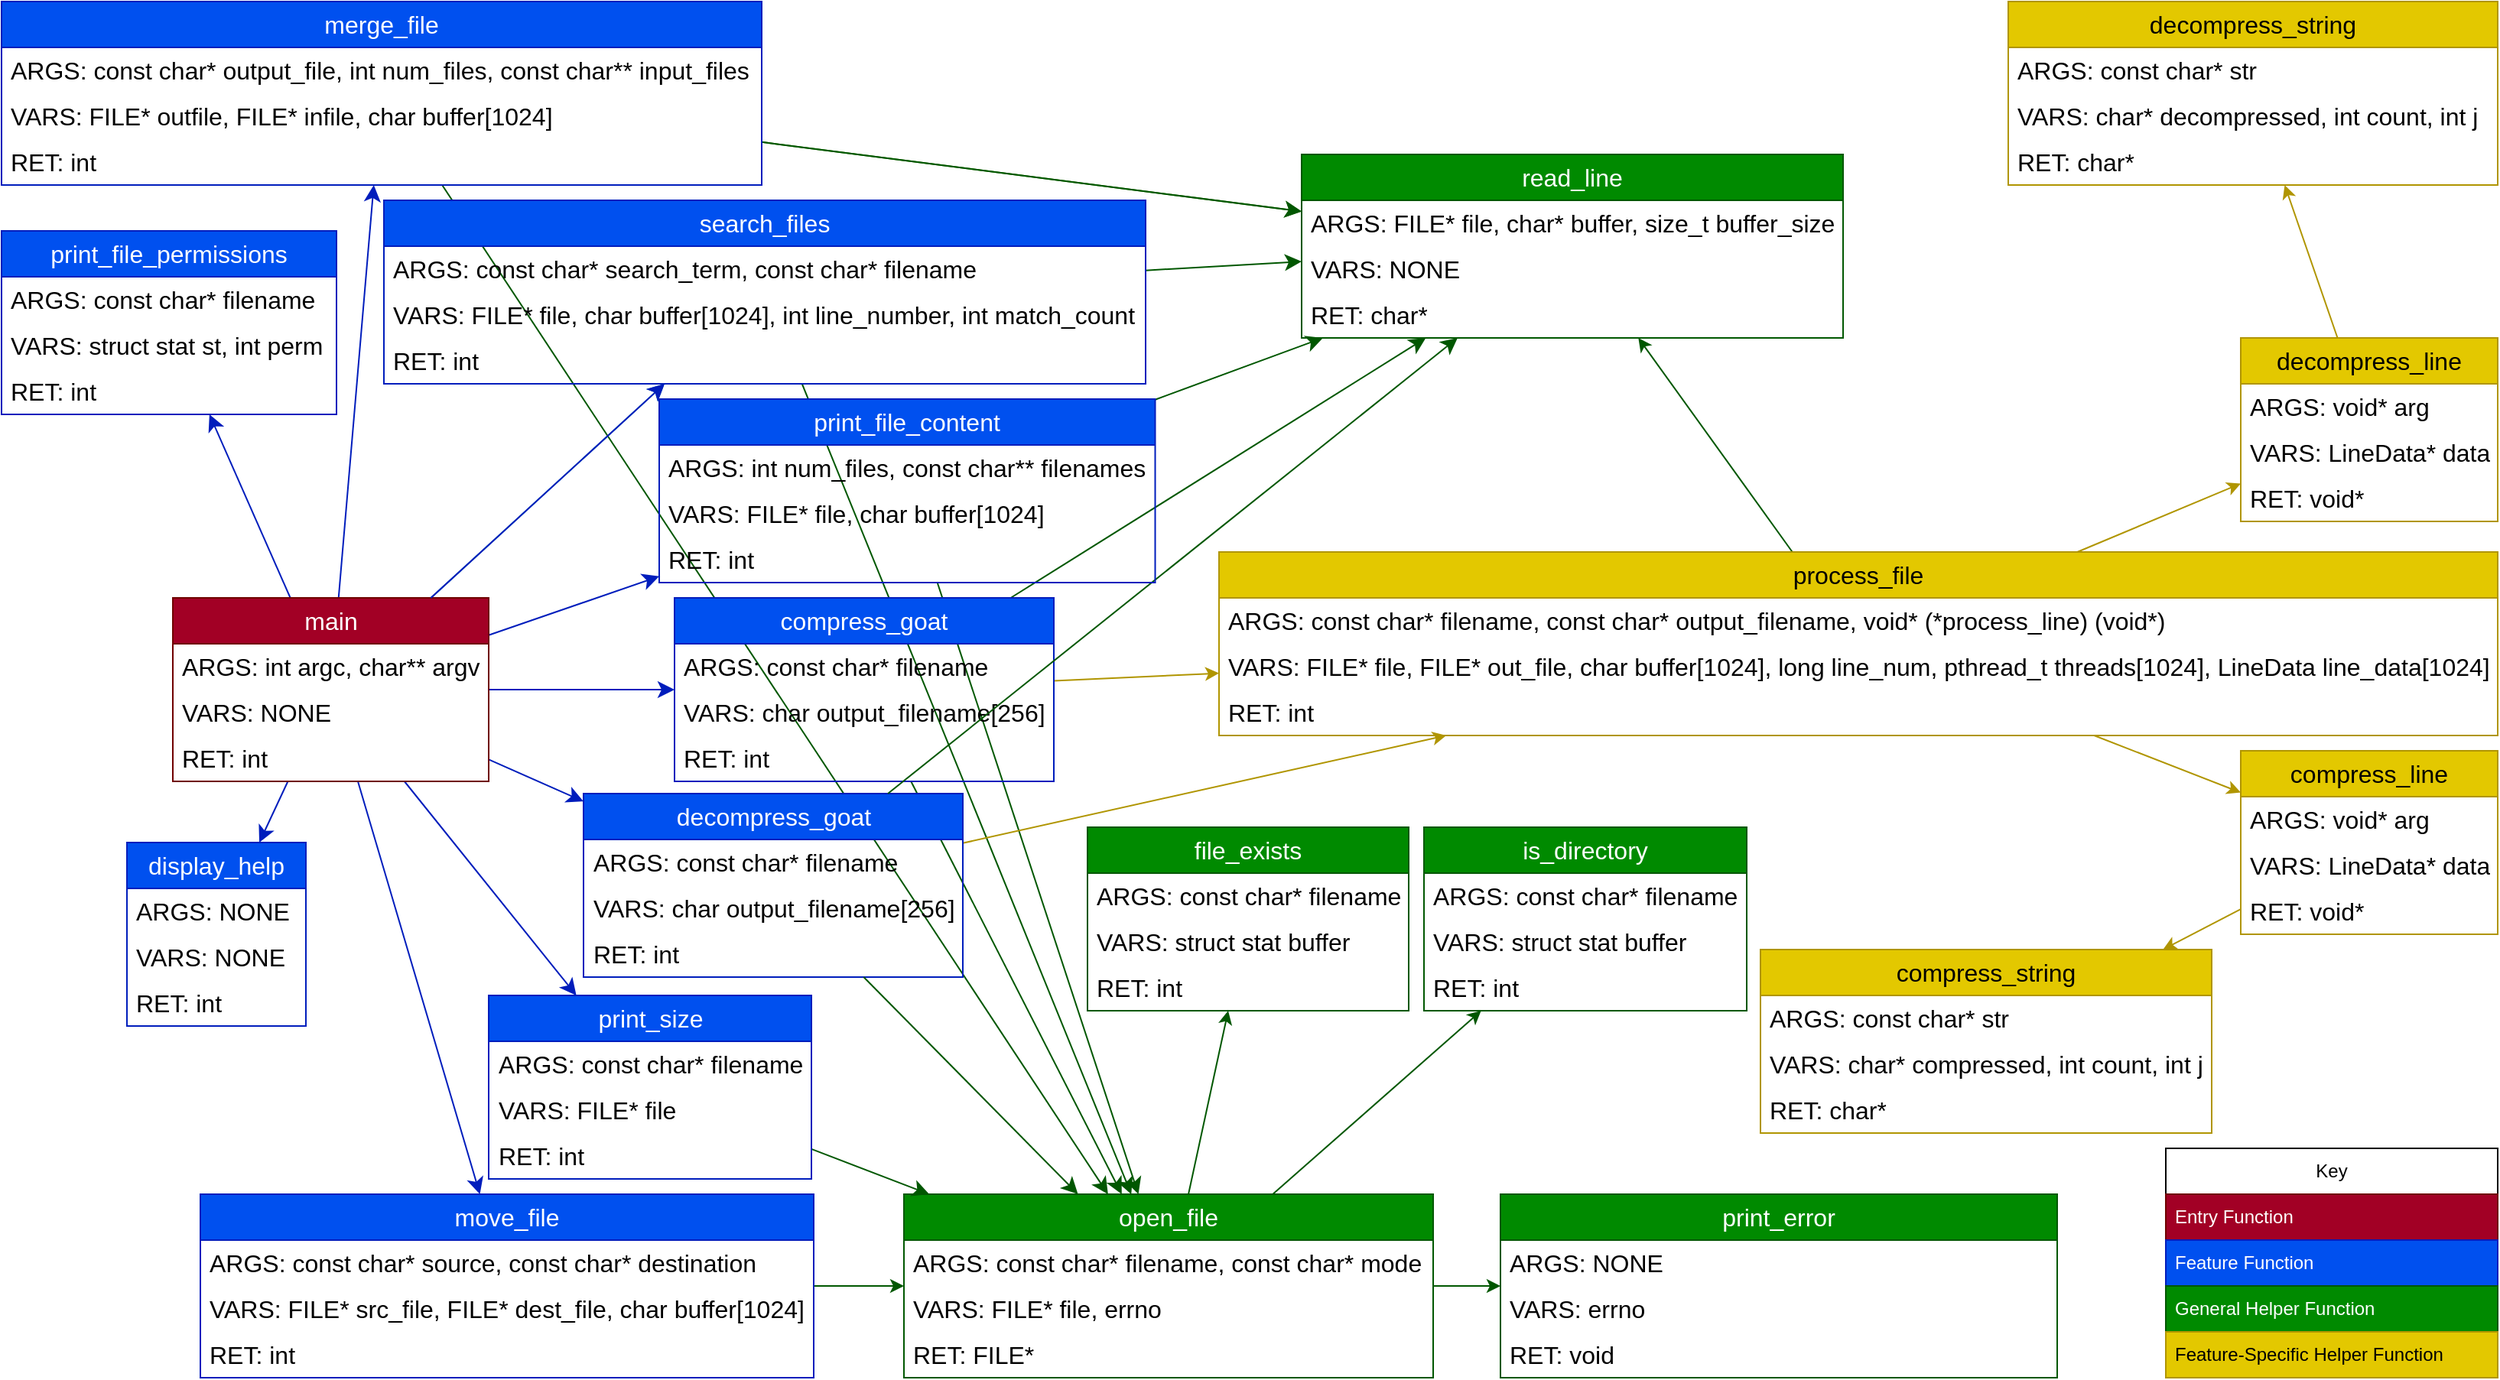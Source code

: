<mxfile version="22.1.2" type="device">
  <diagram name="Page-1" id="3g5tCtUGlOmJ4xwwKaVm">
    <mxGraphModel dx="4154" dy="3363" grid="1" gridSize="10" guides="1" tooltips="1" connect="1" arrows="1" fold="1" page="0" pageScale="1" pageWidth="850" pageHeight="1100" math="0" shadow="0">
      <root>
        <mxCell id="0" />
        <mxCell id="1" parent="0" />
        <mxCell id="ReIVnElxHzmXMeKe4Zkt-36" style="rounded=0;orthogonalLoop=1;jettySize=auto;html=1;fillColor=#008a00;strokeColor=#005700;" parent="1" source="uAHgnnNKbWVW6Zuq3vBy-1" target="uAHgnnNKbWVW6Zuq3vBy-49" edge="1">
          <mxGeometry relative="1" as="geometry" />
        </mxCell>
        <mxCell id="ReIVnElxHzmXMeKe4Zkt-37" style="rounded=0;orthogonalLoop=1;jettySize=auto;html=1;fillColor=#008a00;strokeColor=#005700;" parent="1" source="uAHgnnNKbWVW6Zuq3vBy-1" target="uAHgnnNKbWVW6Zuq3vBy-53" edge="1">
          <mxGeometry relative="1" as="geometry" />
        </mxCell>
        <mxCell id="ReIVnElxHzmXMeKe4Zkt-38" style="rounded=0;orthogonalLoop=1;jettySize=auto;html=1;fillColor=#008a00;strokeColor=#005700;" parent="1" source="uAHgnnNKbWVW6Zuq3vBy-1" target="uAHgnnNKbWVW6Zuq3vBy-57" edge="1">
          <mxGeometry relative="1" as="geometry" />
        </mxCell>
        <mxCell id="uAHgnnNKbWVW6Zuq3vBy-1" value="open_file" style="swimlane;fontStyle=0;childLayout=stackLayout;horizontal=1;startSize=30;horizontalStack=0;resizeParent=1;resizeParentMax=0;resizeLast=0;collapsible=1;marginBottom=0;whiteSpace=wrap;html=1;fontSize=16;fillColor=#008a00;fontColor=#ffffff;strokeColor=#005700;" parent="1" vertex="1">
          <mxGeometry x="-50" y="-390" width="346" height="120" as="geometry" />
        </mxCell>
        <mxCell id="uAHgnnNKbWVW6Zuq3vBy-2" value="ARGS: const char* filename, const char* mode" style="text;strokeColor=none;fillColor=none;align=left;verticalAlign=middle;spacingLeft=4;spacingRight=4;overflow=hidden;points=[[0,0.5],[1,0.5]];portConstraint=eastwest;rotatable=0;whiteSpace=wrap;html=1;fontSize=16;" parent="uAHgnnNKbWVW6Zuq3vBy-1" vertex="1">
          <mxGeometry y="30" width="346" height="30" as="geometry" />
        </mxCell>
        <mxCell id="uAHgnnNKbWVW6Zuq3vBy-3" value="VARS: FILE* file, errno" style="text;strokeColor=none;fillColor=none;align=left;verticalAlign=middle;spacingLeft=4;spacingRight=4;overflow=hidden;points=[[0,0.5],[1,0.5]];portConstraint=eastwest;rotatable=0;whiteSpace=wrap;html=1;fontSize=16;" parent="uAHgnnNKbWVW6Zuq3vBy-1" vertex="1">
          <mxGeometry y="60" width="346" height="30" as="geometry" />
        </mxCell>
        <mxCell id="uAHgnnNKbWVW6Zuq3vBy-4" value="RET: FILE*" style="text;strokeColor=none;fillColor=none;align=left;verticalAlign=middle;spacingLeft=4;spacingRight=4;overflow=hidden;points=[[0,0.5],[1,0.5]];portConstraint=eastwest;rotatable=0;whiteSpace=wrap;html=1;fontSize=16;" parent="uAHgnnNKbWVW6Zuq3vBy-1" vertex="1">
          <mxGeometry y="90" width="346" height="30" as="geometry" />
        </mxCell>
        <mxCell id="uAHgnnNKbWVW6Zuq3vBy-61" style="edgeStyle=none;curved=1;rounded=0;orthogonalLoop=1;jettySize=auto;html=1;fontSize=12;startSize=8;endSize=8;fillColor=#0050ef;strokeColor=#001DBC;" parent="1" source="uAHgnnNKbWVW6Zuq3vBy-5" target="uAHgnnNKbWVW6Zuq3vBy-9" edge="1">
          <mxGeometry relative="1" as="geometry" />
        </mxCell>
        <mxCell id="uAHgnnNKbWVW6Zuq3vBy-62" style="edgeStyle=none;curved=1;rounded=0;orthogonalLoop=1;jettySize=auto;html=1;fontSize=12;startSize=8;endSize=8;fillColor=#0050ef;strokeColor=#001DBC;" parent="1" source="uAHgnnNKbWVW6Zuq3vBy-5" target="uAHgnnNKbWVW6Zuq3vBy-13" edge="1">
          <mxGeometry relative="1" as="geometry" />
        </mxCell>
        <mxCell id="uAHgnnNKbWVW6Zuq3vBy-63" style="edgeStyle=none;curved=1;rounded=0;orthogonalLoop=1;jettySize=auto;html=1;fontSize=12;startSize=8;endSize=8;fillColor=#1ba1e2;strokeColor=#006EAF;" parent="1" source="uAHgnnNKbWVW6Zuq3vBy-5" target="uAHgnnNKbWVW6Zuq3vBy-29" edge="1">
          <mxGeometry relative="1" as="geometry" />
        </mxCell>
        <mxCell id="uAHgnnNKbWVW6Zuq3vBy-64" style="edgeStyle=none;curved=1;rounded=0;orthogonalLoop=1;jettySize=auto;html=1;fontSize=12;startSize=8;endSize=8;fillColor=#0050ef;strokeColor=#001DBC;" parent="1" source="uAHgnnNKbWVW6Zuq3vBy-5" target="uAHgnnNKbWVW6Zuq3vBy-17" edge="1">
          <mxGeometry relative="1" as="geometry" />
        </mxCell>
        <mxCell id="uAHgnnNKbWVW6Zuq3vBy-66" style="edgeStyle=none;curved=1;rounded=0;orthogonalLoop=1;jettySize=auto;html=1;fontSize=12;startSize=8;endSize=8;fillColor=#0050ef;strokeColor=#001DBC;" parent="1" source="uAHgnnNKbWVW6Zuq3vBy-5" target="uAHgnnNKbWVW6Zuq3vBy-21" edge="1">
          <mxGeometry relative="1" as="geometry" />
        </mxCell>
        <mxCell id="uAHgnnNKbWVW6Zuq3vBy-67" style="edgeStyle=none;curved=1;rounded=0;orthogonalLoop=1;jettySize=auto;html=1;fontSize=12;startSize=8;endSize=8;fillColor=#0050ef;strokeColor=#001DBC;" parent="1" source="uAHgnnNKbWVW6Zuq3vBy-5" target="uAHgnnNKbWVW6Zuq3vBy-33" edge="1">
          <mxGeometry relative="1" as="geometry" />
        </mxCell>
        <mxCell id="uAHgnnNKbWVW6Zuq3vBy-68" style="edgeStyle=none;curved=1;rounded=0;orthogonalLoop=1;jettySize=auto;html=1;fontSize=12;startSize=8;endSize=8;fillColor=#0050ef;strokeColor=#001DBC;" parent="1" source="uAHgnnNKbWVW6Zuq3vBy-5" target="uAHgnnNKbWVW6Zuq3vBy-41" edge="1">
          <mxGeometry relative="1" as="geometry" />
        </mxCell>
        <mxCell id="uAHgnnNKbWVW6Zuq3vBy-69" style="edgeStyle=none;curved=1;rounded=0;orthogonalLoop=1;jettySize=auto;html=1;fontSize=12;startSize=8;endSize=8;fillColor=#0050ef;strokeColor=#001DBC;" parent="1" source="uAHgnnNKbWVW6Zuq3vBy-5" target="uAHgnnNKbWVW6Zuq3vBy-37" edge="1">
          <mxGeometry relative="1" as="geometry" />
        </mxCell>
        <mxCell id="uAHgnnNKbWVW6Zuq3vBy-70" style="edgeStyle=none;curved=1;rounded=0;orthogonalLoop=1;jettySize=auto;html=1;fontSize=12;startSize=8;endSize=8;fillColor=#0050ef;strokeColor=#001DBC;" parent="1" source="uAHgnnNKbWVW6Zuq3vBy-5" target="uAHgnnNKbWVW6Zuq3vBy-25" edge="1">
          <mxGeometry relative="1" as="geometry" />
        </mxCell>
        <mxCell id="uAHgnnNKbWVW6Zuq3vBy-5" value="main" style="swimlane;fontStyle=0;childLayout=stackLayout;horizontal=1;startSize=30;horizontalStack=0;resizeParent=1;resizeParentMax=0;resizeLast=0;collapsible=1;marginBottom=0;whiteSpace=wrap;html=1;fontSize=16;fillColor=#a20025;fontColor=#ffffff;strokeColor=#6F0000;" parent="1" vertex="1">
          <mxGeometry x="-528" y="-780" width="206.5" height="120" as="geometry" />
        </mxCell>
        <mxCell id="uAHgnnNKbWVW6Zuq3vBy-6" value="ARGS: int argc, char** argv" style="text;strokeColor=none;fillColor=none;align=left;verticalAlign=middle;spacingLeft=4;spacingRight=4;overflow=hidden;points=[[0,0.5],[1,0.5]];portConstraint=eastwest;rotatable=0;whiteSpace=wrap;html=1;fontSize=16;" parent="uAHgnnNKbWVW6Zuq3vBy-5" vertex="1">
          <mxGeometry y="30" width="206.5" height="30" as="geometry" />
        </mxCell>
        <mxCell id="uAHgnnNKbWVW6Zuq3vBy-7" value="VARS: NONE" style="text;strokeColor=none;fillColor=none;align=left;verticalAlign=middle;spacingLeft=4;spacingRight=4;overflow=hidden;points=[[0,0.5],[1,0.5]];portConstraint=eastwest;rotatable=0;whiteSpace=wrap;html=1;fontSize=16;" parent="uAHgnnNKbWVW6Zuq3vBy-5" vertex="1">
          <mxGeometry y="60" width="206.5" height="30" as="geometry" />
        </mxCell>
        <mxCell id="uAHgnnNKbWVW6Zuq3vBy-8" value="RET: int" style="text;strokeColor=none;fillColor=none;align=left;verticalAlign=middle;spacingLeft=4;spacingRight=4;overflow=hidden;points=[[0,0.5],[1,0.5]];portConstraint=eastwest;rotatable=0;whiteSpace=wrap;html=1;fontSize=16;" parent="uAHgnnNKbWVW6Zuq3vBy-5" vertex="1">
          <mxGeometry y="90" width="206.5" height="30" as="geometry" />
        </mxCell>
        <mxCell id="uAHgnnNKbWVW6Zuq3vBy-9" value="display_help" style="swimlane;fontStyle=0;childLayout=stackLayout;horizontal=1;startSize=30;horizontalStack=0;resizeParent=1;resizeParentMax=0;resizeLast=0;collapsible=1;marginBottom=0;whiteSpace=wrap;html=1;fontSize=16;fillColor=#0050ef;fontColor=#ffffff;strokeColor=#001DBC;" parent="1" vertex="1">
          <mxGeometry x="-558" y="-620" width="117" height="120" as="geometry" />
        </mxCell>
        <mxCell id="uAHgnnNKbWVW6Zuq3vBy-10" value="ARGS: NONE" style="text;strokeColor=none;fillColor=none;align=left;verticalAlign=middle;spacingLeft=4;spacingRight=4;overflow=hidden;points=[[0,0.5],[1,0.5]];portConstraint=eastwest;rotatable=0;whiteSpace=wrap;html=1;fontSize=16;" parent="uAHgnnNKbWVW6Zuq3vBy-9" vertex="1">
          <mxGeometry y="30" width="117" height="30" as="geometry" />
        </mxCell>
        <mxCell id="uAHgnnNKbWVW6Zuq3vBy-11" value="VARS: NONE" style="text;strokeColor=none;fillColor=none;align=left;verticalAlign=middle;spacingLeft=4;spacingRight=4;overflow=hidden;points=[[0,0.5],[1,0.5]];portConstraint=eastwest;rotatable=0;whiteSpace=wrap;html=1;fontSize=16;" parent="uAHgnnNKbWVW6Zuq3vBy-9" vertex="1">
          <mxGeometry y="60" width="117" height="30" as="geometry" />
        </mxCell>
        <mxCell id="uAHgnnNKbWVW6Zuq3vBy-12" value="RET: int" style="text;strokeColor=none;fillColor=none;align=left;verticalAlign=middle;spacingLeft=4;spacingRight=4;overflow=hidden;points=[[0,0.5],[1,0.5]];portConstraint=eastwest;rotatable=0;whiteSpace=wrap;html=1;fontSize=16;" parent="uAHgnnNKbWVW6Zuq3vBy-9" vertex="1">
          <mxGeometry y="90" width="117" height="30" as="geometry" />
        </mxCell>
        <mxCell id="uAHgnnNKbWVW6Zuq3vBy-76" style="edgeStyle=none;curved=1;rounded=0;orthogonalLoop=1;jettySize=auto;html=1;fontSize=12;startSize=8;endSize=8;fillColor=#008a00;strokeColor=#005700;" parent="1" source="uAHgnnNKbWVW6Zuq3vBy-13" target="uAHgnnNKbWVW6Zuq3vBy-45" edge="1">
          <mxGeometry relative="1" as="geometry" />
        </mxCell>
        <mxCell id="uAHgnnNKbWVW6Zuq3vBy-77" style="edgeStyle=none;curved=1;rounded=0;orthogonalLoop=1;jettySize=auto;html=1;fontSize=12;startSize=8;endSize=8;fillColor=#008a00;strokeColor=#005700;" parent="1" source="uAHgnnNKbWVW6Zuq3vBy-13" target="uAHgnnNKbWVW6Zuq3vBy-1" edge="1">
          <mxGeometry relative="1" as="geometry" />
        </mxCell>
        <mxCell id="uAHgnnNKbWVW6Zuq3vBy-79" style="edgeStyle=none;curved=1;rounded=0;orthogonalLoop=1;jettySize=auto;html=1;fontSize=12;startSize=8;endSize=8;fillColor=#008a00;strokeColor=#005700;" parent="1" source="uAHgnnNKbWVW6Zuq3vBy-17" target="uAHgnnNKbWVW6Zuq3vBy-1" edge="1">
          <mxGeometry relative="1" as="geometry" />
        </mxCell>
        <mxCell id="uAHgnnNKbWVW6Zuq3vBy-17" value="print_size" style="swimlane;fontStyle=0;childLayout=stackLayout;horizontal=1;startSize=30;horizontalStack=0;resizeParent=1;resizeParentMax=0;resizeLast=0;collapsible=1;marginBottom=0;whiteSpace=wrap;html=1;fontSize=16;fillColor=#0050ef;fontColor=#ffffff;strokeColor=#001DBC;" parent="1" vertex="1">
          <mxGeometry x="-321.5" y="-520" width="211" height="120" as="geometry" />
        </mxCell>
        <mxCell id="uAHgnnNKbWVW6Zuq3vBy-18" value="ARGS: const char* filename" style="text;strokeColor=none;fillColor=none;align=left;verticalAlign=middle;spacingLeft=4;spacingRight=4;overflow=hidden;points=[[0,0.5],[1,0.5]];portConstraint=eastwest;rotatable=0;whiteSpace=wrap;html=1;fontSize=16;" parent="uAHgnnNKbWVW6Zuq3vBy-17" vertex="1">
          <mxGeometry y="30" width="211" height="30" as="geometry" />
        </mxCell>
        <mxCell id="uAHgnnNKbWVW6Zuq3vBy-19" value="VARS: FILE* file" style="text;strokeColor=none;fillColor=none;align=left;verticalAlign=middle;spacingLeft=4;spacingRight=4;overflow=hidden;points=[[0,0.5],[1,0.5]];portConstraint=eastwest;rotatable=0;whiteSpace=wrap;html=1;fontSize=16;" parent="uAHgnnNKbWVW6Zuq3vBy-17" vertex="1">
          <mxGeometry y="60" width="211" height="30" as="geometry" />
        </mxCell>
        <mxCell id="uAHgnnNKbWVW6Zuq3vBy-20" value="RET: int" style="text;strokeColor=none;fillColor=none;align=left;verticalAlign=middle;spacingLeft=4;spacingRight=4;overflow=hidden;points=[[0,0.5],[1,0.5]];portConstraint=eastwest;rotatable=0;whiteSpace=wrap;html=1;fontSize=16;" parent="uAHgnnNKbWVW6Zuq3vBy-17" vertex="1">
          <mxGeometry y="90" width="211" height="30" as="geometry" />
        </mxCell>
        <mxCell id="uAHgnnNKbWVW6Zuq3vBy-81" style="edgeStyle=none;curved=1;rounded=0;orthogonalLoop=1;jettySize=auto;html=1;fontSize=12;startSize=8;endSize=8;fillColor=#008a00;strokeColor=#005700;" parent="1" source="uAHgnnNKbWVW6Zuq3vBy-21" target="uAHgnnNKbWVW6Zuq3vBy-1" edge="1">
          <mxGeometry relative="1" as="geometry" />
        </mxCell>
        <mxCell id="uAHgnnNKbWVW6Zuq3vBy-82" style="edgeStyle=none;curved=1;rounded=0;orthogonalLoop=1;jettySize=auto;html=1;fontSize=12;startSize=8;endSize=8;fillColor=#60a917;strokeColor=#2D7600;" parent="1" source="uAHgnnNKbWVW6Zuq3vBy-21" target="uAHgnnNKbWVW6Zuq3vBy-45" edge="1">
          <mxGeometry relative="1" as="geometry" />
        </mxCell>
        <mxCell id="ReIVnElxHzmXMeKe4Zkt-1" style="rounded=0;orthogonalLoop=1;jettySize=auto;html=1;fillColor=#008a00;strokeColor=#005700;" parent="1" source="uAHgnnNKbWVW6Zuq3vBy-25" target="uAHgnnNKbWVW6Zuq3vBy-1" edge="1">
          <mxGeometry relative="1" as="geometry" />
        </mxCell>
        <mxCell id="uAHgnnNKbWVW6Zuq3vBy-25" value="move_file" style="swimlane;fontStyle=0;childLayout=stackLayout;horizontal=1;startSize=30;horizontalStack=0;resizeParent=1;resizeParentMax=0;resizeLast=0;collapsible=1;marginBottom=0;whiteSpace=wrap;html=1;fontSize=16;fillColor=#0050ef;fontColor=#ffffff;strokeColor=#001DBC;" parent="1" vertex="1">
          <mxGeometry x="-510" y="-390" width="401" height="120" as="geometry" />
        </mxCell>
        <mxCell id="uAHgnnNKbWVW6Zuq3vBy-26" value="ARGS: const char* source, const char* destination" style="text;strokeColor=none;fillColor=none;align=left;verticalAlign=middle;spacingLeft=4;spacingRight=4;overflow=hidden;points=[[0,0.5],[1,0.5]];portConstraint=eastwest;rotatable=0;whiteSpace=wrap;html=1;fontSize=16;" parent="uAHgnnNKbWVW6Zuq3vBy-25" vertex="1">
          <mxGeometry y="30" width="401" height="30" as="geometry" />
        </mxCell>
        <mxCell id="uAHgnnNKbWVW6Zuq3vBy-27" value="VARS: FILE* src_file, FILE* dest_file, char buffer[1024]" style="text;strokeColor=none;fillColor=none;align=left;verticalAlign=middle;spacingLeft=4;spacingRight=4;overflow=hidden;points=[[0,0.5],[1,0.5]];portConstraint=eastwest;rotatable=0;whiteSpace=wrap;html=1;fontSize=16;" parent="uAHgnnNKbWVW6Zuq3vBy-25" vertex="1">
          <mxGeometry y="60" width="401" height="30" as="geometry" />
        </mxCell>
        <mxCell id="uAHgnnNKbWVW6Zuq3vBy-28" value="RET: int" style="text;strokeColor=none;fillColor=none;align=left;verticalAlign=middle;spacingLeft=4;spacingRight=4;overflow=hidden;points=[[0,0.5],[1,0.5]];portConstraint=eastwest;rotatable=0;whiteSpace=wrap;html=1;fontSize=16;" parent="uAHgnnNKbWVW6Zuq3vBy-25" vertex="1">
          <mxGeometry y="90" width="401" height="30" as="geometry" />
        </mxCell>
        <mxCell id="uAHgnnNKbWVW6Zuq3vBy-86" style="edgeStyle=none;curved=1;rounded=0;orthogonalLoop=1;jettySize=auto;html=1;fontSize=12;startSize=8;endSize=8;fillColor=#008a00;strokeColor=#005700;" parent="1" source="uAHgnnNKbWVW6Zuq3vBy-29" target="uAHgnnNKbWVW6Zuq3vBy-1" edge="1">
          <mxGeometry relative="1" as="geometry" />
        </mxCell>
        <mxCell id="uAHgnnNKbWVW6Zuq3vBy-87" style="edgeStyle=none;curved=1;rounded=0;orthogonalLoop=1;jettySize=auto;html=1;fontSize=12;startSize=8;endSize=8;fillColor=#008a00;strokeColor=#005700;" parent="1" source="uAHgnnNKbWVW6Zuq3vBy-29" target="uAHgnnNKbWVW6Zuq3vBy-45" edge="1">
          <mxGeometry relative="1" as="geometry" />
        </mxCell>
        <mxCell id="uAHgnnNKbWVW6Zuq3vBy-89" style="edgeStyle=none;curved=1;rounded=0;orthogonalLoop=1;jettySize=auto;html=1;fontSize=12;startSize=8;endSize=8;fillColor=#008a00;strokeColor=#005700;" parent="1" source="uAHgnnNKbWVW6Zuq3vBy-33" target="uAHgnnNKbWVW6Zuq3vBy-1" edge="1">
          <mxGeometry relative="1" as="geometry" />
        </mxCell>
        <mxCell id="uAHgnnNKbWVW6Zuq3vBy-90" style="edgeStyle=none;curved=1;rounded=0;orthogonalLoop=1;jettySize=auto;html=1;fontSize=12;startSize=8;endSize=8;fillColor=#008a00;strokeColor=#005700;" parent="1" source="uAHgnnNKbWVW6Zuq3vBy-33" target="uAHgnnNKbWVW6Zuq3vBy-45" edge="1">
          <mxGeometry relative="1" as="geometry" />
        </mxCell>
        <mxCell id="ReIVnElxHzmXMeKe4Zkt-24" style="rounded=0;orthogonalLoop=1;jettySize=auto;html=1;fillColor=#e3c800;strokeColor=#B09500;" parent="1" source="uAHgnnNKbWVW6Zuq3vBy-33" target="ReIVnElxHzmXMeKe4Zkt-2" edge="1">
          <mxGeometry relative="1" as="geometry" />
        </mxCell>
        <mxCell id="uAHgnnNKbWVW6Zuq3vBy-33" value="compress_goat" style="swimlane;fontStyle=0;childLayout=stackLayout;horizontal=1;startSize=30;horizontalStack=0;resizeParent=1;resizeParentMax=0;resizeLast=0;collapsible=1;marginBottom=0;whiteSpace=wrap;html=1;fontSize=16;fillColor=#0050ef;fontColor=#ffffff;strokeColor=#001DBC;" parent="1" vertex="1">
          <mxGeometry x="-200" y="-780" width="248" height="120" as="geometry" />
        </mxCell>
        <mxCell id="uAHgnnNKbWVW6Zuq3vBy-34" value="ARGS: const char* filename" style="text;strokeColor=none;fillColor=none;align=left;verticalAlign=middle;spacingLeft=4;spacingRight=4;overflow=hidden;points=[[0,0.5],[1,0.5]];portConstraint=eastwest;rotatable=0;whiteSpace=wrap;html=1;fontSize=16;" parent="uAHgnnNKbWVW6Zuq3vBy-33" vertex="1">
          <mxGeometry y="30" width="248" height="30" as="geometry" />
        </mxCell>
        <mxCell id="uAHgnnNKbWVW6Zuq3vBy-35" value="VARS: char output_filename[256]" style="text;strokeColor=none;fillColor=none;align=left;verticalAlign=middle;spacingLeft=4;spacingRight=4;overflow=hidden;points=[[0,0.5],[1,0.5]];portConstraint=eastwest;rotatable=0;whiteSpace=wrap;html=1;fontSize=16;" parent="uAHgnnNKbWVW6Zuq3vBy-33" vertex="1">
          <mxGeometry y="60" width="248" height="30" as="geometry" />
        </mxCell>
        <mxCell id="uAHgnnNKbWVW6Zuq3vBy-36" value="RET: int" style="text;strokeColor=none;fillColor=none;align=left;verticalAlign=middle;spacingLeft=4;spacingRight=4;overflow=hidden;points=[[0,0.5],[1,0.5]];portConstraint=eastwest;rotatable=0;whiteSpace=wrap;html=1;fontSize=16;" parent="uAHgnnNKbWVW6Zuq3vBy-33" vertex="1">
          <mxGeometry y="90" width="248" height="30" as="geometry" />
        </mxCell>
        <mxCell id="uAHgnnNKbWVW6Zuq3vBy-37" value="print_file_permissions" style="swimlane;fontStyle=0;childLayout=stackLayout;horizontal=1;startSize=30;horizontalStack=0;resizeParent=1;resizeParentMax=0;resizeLast=0;collapsible=1;marginBottom=0;whiteSpace=wrap;html=1;fontSize=16;fillColor=#0050ef;fontColor=#ffffff;strokeColor=#001DBC;" parent="1" vertex="1">
          <mxGeometry x="-640" y="-1020" width="219" height="120" as="geometry" />
        </mxCell>
        <mxCell id="uAHgnnNKbWVW6Zuq3vBy-38" value="ARGS: const char* filename" style="text;strokeColor=none;fillColor=none;align=left;verticalAlign=middle;spacingLeft=4;spacingRight=4;overflow=hidden;points=[[0,0.5],[1,0.5]];portConstraint=eastwest;rotatable=0;whiteSpace=wrap;html=1;fontSize=16;" parent="uAHgnnNKbWVW6Zuq3vBy-37" vertex="1">
          <mxGeometry y="30" width="219" height="30" as="geometry" />
        </mxCell>
        <mxCell id="uAHgnnNKbWVW6Zuq3vBy-39" value="VARS: struct stat st, int perm" style="text;strokeColor=none;fillColor=none;align=left;verticalAlign=middle;spacingLeft=4;spacingRight=4;overflow=hidden;points=[[0,0.5],[1,0.5]];portConstraint=eastwest;rotatable=0;whiteSpace=wrap;html=1;fontSize=16;" parent="uAHgnnNKbWVW6Zuq3vBy-37" vertex="1">
          <mxGeometry y="60" width="219" height="30" as="geometry" />
        </mxCell>
        <mxCell id="uAHgnnNKbWVW6Zuq3vBy-40" value="RET: int" style="text;strokeColor=none;fillColor=none;align=left;verticalAlign=middle;spacingLeft=4;spacingRight=4;overflow=hidden;points=[[0,0.5],[1,0.5]];portConstraint=eastwest;rotatable=0;whiteSpace=wrap;html=1;fontSize=16;" parent="uAHgnnNKbWVW6Zuq3vBy-37" vertex="1">
          <mxGeometry y="90" width="219" height="30" as="geometry" />
        </mxCell>
        <mxCell id="uAHgnnNKbWVW6Zuq3vBy-93" style="edgeStyle=none;curved=1;rounded=0;orthogonalLoop=1;jettySize=auto;html=1;fontSize=12;startSize=8;endSize=8;fillColor=#008a00;strokeColor=#005700;" parent="1" source="uAHgnnNKbWVW6Zuq3vBy-21" target="uAHgnnNKbWVW6Zuq3vBy-45" edge="1">
          <mxGeometry relative="1" as="geometry" />
        </mxCell>
        <mxCell id="ReIVnElxHzmXMeKe4Zkt-23" style="rounded=0;orthogonalLoop=1;jettySize=auto;html=1;fillColor=#e3c800;strokeColor=#B09500;" parent="1" source="uAHgnnNKbWVW6Zuq3vBy-41" target="ReIVnElxHzmXMeKe4Zkt-2" edge="1">
          <mxGeometry relative="1" as="geometry" />
        </mxCell>
        <mxCell id="uAHgnnNKbWVW6Zuq3vBy-41" value="decompress_goat" style="swimlane;fontStyle=0;childLayout=stackLayout;horizontal=1;startSize=30;horizontalStack=0;resizeParent=1;resizeParentMax=0;resizeLast=0;collapsible=1;marginBottom=0;whiteSpace=wrap;html=1;fontSize=16;fillColor=#0050ef;fontColor=#ffffff;strokeColor=#001DBC;" parent="1" vertex="1">
          <mxGeometry x="-259.5" y="-652" width="248" height="120" as="geometry" />
        </mxCell>
        <mxCell id="uAHgnnNKbWVW6Zuq3vBy-42" value="ARGS: const char* filename" style="text;strokeColor=none;fillColor=none;align=left;verticalAlign=middle;spacingLeft=4;spacingRight=4;overflow=hidden;points=[[0,0.5],[1,0.5]];portConstraint=eastwest;rotatable=0;whiteSpace=wrap;html=1;fontSize=16;" parent="uAHgnnNKbWVW6Zuq3vBy-41" vertex="1">
          <mxGeometry y="30" width="248" height="30" as="geometry" />
        </mxCell>
        <mxCell id="uAHgnnNKbWVW6Zuq3vBy-43" value="VARS: char output_filename[256]" style="text;strokeColor=none;fillColor=none;align=left;verticalAlign=middle;spacingLeft=4;spacingRight=4;overflow=hidden;points=[[0,0.5],[1,0.5]];portConstraint=eastwest;rotatable=0;whiteSpace=wrap;html=1;fontSize=16;" parent="uAHgnnNKbWVW6Zuq3vBy-41" vertex="1">
          <mxGeometry y="60" width="248" height="30" as="geometry" />
        </mxCell>
        <mxCell id="uAHgnnNKbWVW6Zuq3vBy-44" value="RET: int" style="text;strokeColor=none;fillColor=none;align=left;verticalAlign=middle;spacingLeft=4;spacingRight=4;overflow=hidden;points=[[0,0.5],[1,0.5]];portConstraint=eastwest;rotatable=0;whiteSpace=wrap;html=1;fontSize=16;" parent="uAHgnnNKbWVW6Zuq3vBy-41" vertex="1">
          <mxGeometry y="90" width="248" height="30" as="geometry" />
        </mxCell>
        <mxCell id="uAHgnnNKbWVW6Zuq3vBy-45" value="read_line" style="swimlane;fontStyle=0;childLayout=stackLayout;horizontal=1;startSize=30;horizontalStack=0;resizeParent=1;resizeParentMax=0;resizeLast=0;collapsible=1;marginBottom=0;whiteSpace=wrap;html=1;fontSize=16;fillColor=#008a00;fontColor=#ffffff;strokeColor=#005700;" parent="1" vertex="1">
          <mxGeometry x="210" y="-1070" width="354" height="120" as="geometry" />
        </mxCell>
        <mxCell id="uAHgnnNKbWVW6Zuq3vBy-46" value="ARGS: FILE* file, char* buffer, size_t buffer_size" style="text;strokeColor=none;fillColor=none;align=left;verticalAlign=middle;spacingLeft=4;spacingRight=4;overflow=hidden;points=[[0,0.5],[1,0.5]];portConstraint=eastwest;rotatable=0;whiteSpace=wrap;html=1;fontSize=16;" parent="uAHgnnNKbWVW6Zuq3vBy-45" vertex="1">
          <mxGeometry y="30" width="354" height="30" as="geometry" />
        </mxCell>
        <mxCell id="uAHgnnNKbWVW6Zuq3vBy-47" value="VARS: NONE" style="text;strokeColor=none;fillColor=none;align=left;verticalAlign=middle;spacingLeft=4;spacingRight=4;overflow=hidden;points=[[0,0.5],[1,0.5]];portConstraint=eastwest;rotatable=0;whiteSpace=wrap;html=1;fontSize=16;" parent="uAHgnnNKbWVW6Zuq3vBy-45" vertex="1">
          <mxGeometry y="60" width="354" height="30" as="geometry" />
        </mxCell>
        <mxCell id="uAHgnnNKbWVW6Zuq3vBy-48" value="RET: char*" style="text;strokeColor=none;fillColor=none;align=left;verticalAlign=middle;spacingLeft=4;spacingRight=4;overflow=hidden;points=[[0,0.5],[1,0.5]];portConstraint=eastwest;rotatable=0;whiteSpace=wrap;html=1;fontSize=16;" parent="uAHgnnNKbWVW6Zuq3vBy-45" vertex="1">
          <mxGeometry y="90" width="354" height="30" as="geometry" />
        </mxCell>
        <mxCell id="uAHgnnNKbWVW6Zuq3vBy-49" value="file_exists" style="swimlane;fontStyle=0;childLayout=stackLayout;horizontal=1;startSize=30;horizontalStack=0;resizeParent=1;resizeParentMax=0;resizeLast=0;collapsible=1;marginBottom=0;whiteSpace=wrap;html=1;fontSize=16;fillColor=#008a00;fontColor=#ffffff;strokeColor=#005700;" parent="1" vertex="1">
          <mxGeometry x="70" y="-630" width="210" height="120" as="geometry" />
        </mxCell>
        <mxCell id="uAHgnnNKbWVW6Zuq3vBy-50" value="ARGS: const char* filename" style="text;strokeColor=none;fillColor=none;align=left;verticalAlign=middle;spacingLeft=4;spacingRight=4;overflow=hidden;points=[[0,0.5],[1,0.5]];portConstraint=eastwest;rotatable=0;whiteSpace=wrap;html=1;fontSize=16;" parent="uAHgnnNKbWVW6Zuq3vBy-49" vertex="1">
          <mxGeometry y="30" width="210" height="30" as="geometry" />
        </mxCell>
        <mxCell id="uAHgnnNKbWVW6Zuq3vBy-51" value="VARS: struct stat buffer" style="text;strokeColor=none;fillColor=none;align=left;verticalAlign=middle;spacingLeft=4;spacingRight=4;overflow=hidden;points=[[0,0.5],[1,0.5]];portConstraint=eastwest;rotatable=0;whiteSpace=wrap;html=1;fontSize=16;" parent="uAHgnnNKbWVW6Zuq3vBy-49" vertex="1">
          <mxGeometry y="60" width="210" height="30" as="geometry" />
        </mxCell>
        <mxCell id="uAHgnnNKbWVW6Zuq3vBy-52" value="RET: int" style="text;strokeColor=none;fillColor=none;align=left;verticalAlign=middle;spacingLeft=4;spacingRight=4;overflow=hidden;points=[[0,0.5],[1,0.5]];portConstraint=eastwest;rotatable=0;whiteSpace=wrap;html=1;fontSize=16;" parent="uAHgnnNKbWVW6Zuq3vBy-49" vertex="1">
          <mxGeometry y="90" width="210" height="30" as="geometry" />
        </mxCell>
        <mxCell id="uAHgnnNKbWVW6Zuq3vBy-53" value="is_directory" style="swimlane;fontStyle=0;childLayout=stackLayout;horizontal=1;startSize=30;horizontalStack=0;resizeParent=1;resizeParentMax=0;resizeLast=0;collapsible=1;marginBottom=0;whiteSpace=wrap;html=1;fontSize=16;fillColor=#008a00;fontColor=#ffffff;strokeColor=#005700;" parent="1" vertex="1">
          <mxGeometry x="290" y="-630" width="211" height="120" as="geometry" />
        </mxCell>
        <mxCell id="uAHgnnNKbWVW6Zuq3vBy-54" value="ARGS: const char* filename" style="text;strokeColor=none;fillColor=none;align=left;verticalAlign=middle;spacingLeft=4;spacingRight=4;overflow=hidden;points=[[0,0.5],[1,0.5]];portConstraint=eastwest;rotatable=0;whiteSpace=wrap;html=1;fontSize=16;" parent="uAHgnnNKbWVW6Zuq3vBy-53" vertex="1">
          <mxGeometry y="30" width="211" height="30" as="geometry" />
        </mxCell>
        <mxCell id="uAHgnnNKbWVW6Zuq3vBy-55" value="VARS: struct stat buffer" style="text;strokeColor=none;fillColor=none;align=left;verticalAlign=middle;spacingLeft=4;spacingRight=4;overflow=hidden;points=[[0,0.5],[1,0.5]];portConstraint=eastwest;rotatable=0;whiteSpace=wrap;html=1;fontSize=16;" parent="uAHgnnNKbWVW6Zuq3vBy-53" vertex="1">
          <mxGeometry y="60" width="211" height="30" as="geometry" />
        </mxCell>
        <mxCell id="uAHgnnNKbWVW6Zuq3vBy-56" value="RET: int" style="text;strokeColor=none;fillColor=none;align=left;verticalAlign=middle;spacingLeft=4;spacingRight=4;overflow=hidden;points=[[0,0.5],[1,0.5]];portConstraint=eastwest;rotatable=0;whiteSpace=wrap;html=1;fontSize=16;" parent="uAHgnnNKbWVW6Zuq3vBy-53" vertex="1">
          <mxGeometry y="90" width="211" height="30" as="geometry" />
        </mxCell>
        <mxCell id="uAHgnnNKbWVW6Zuq3vBy-57" value="print_error" style="swimlane;fontStyle=0;childLayout=stackLayout;horizontal=1;startSize=30;horizontalStack=0;resizeParent=1;resizeParentMax=0;resizeLast=0;collapsible=1;marginBottom=0;whiteSpace=wrap;html=1;fontSize=16;fillColor=#008a00;fontColor=#ffffff;strokeColor=#005700;" parent="1" vertex="1">
          <mxGeometry x="340" y="-390" width="364" height="120" as="geometry" />
        </mxCell>
        <mxCell id="uAHgnnNKbWVW6Zuq3vBy-58" value="ARGS: NONE" style="text;strokeColor=none;fillColor=none;align=left;verticalAlign=middle;spacingLeft=4;spacingRight=4;overflow=hidden;points=[[0,0.5],[1,0.5]];portConstraint=eastwest;rotatable=0;whiteSpace=wrap;html=1;fontSize=16;" parent="uAHgnnNKbWVW6Zuq3vBy-57" vertex="1">
          <mxGeometry y="30" width="364" height="30" as="geometry" />
        </mxCell>
        <mxCell id="uAHgnnNKbWVW6Zuq3vBy-59" value="VARS: errno" style="text;strokeColor=none;fillColor=none;align=left;verticalAlign=middle;spacingLeft=4;spacingRight=4;overflow=hidden;points=[[0,0.5],[1,0.5]];portConstraint=eastwest;rotatable=0;whiteSpace=wrap;html=1;fontSize=16;" parent="uAHgnnNKbWVW6Zuq3vBy-57" vertex="1">
          <mxGeometry y="60" width="364" height="30" as="geometry" />
        </mxCell>
        <mxCell id="uAHgnnNKbWVW6Zuq3vBy-60" value="RET: void" style="text;strokeColor=none;fillColor=none;align=left;verticalAlign=middle;spacingLeft=4;spacingRight=4;overflow=hidden;points=[[0,0.5],[1,0.5]];portConstraint=eastwest;rotatable=0;whiteSpace=wrap;html=1;fontSize=16;" parent="uAHgnnNKbWVW6Zuq3vBy-57" vertex="1">
          <mxGeometry y="90" width="364" height="30" as="geometry" />
        </mxCell>
        <mxCell id="uAHgnnNKbWVW6Zuq3vBy-92" style="edgeStyle=none;curved=1;rounded=0;orthogonalLoop=1;jettySize=auto;html=1;fontSize=12;startSize=8;endSize=8;fillColor=#008a00;strokeColor=#005700;" parent="1" source="uAHgnnNKbWVW6Zuq3vBy-41" target="uAHgnnNKbWVW6Zuq3vBy-1" edge="1">
          <mxGeometry relative="1" as="geometry" />
        </mxCell>
        <mxCell id="uAHgnnNKbWVW6Zuq3vBy-96" value="" style="edgeStyle=none;curved=1;rounded=0;orthogonalLoop=1;jettySize=auto;html=1;fontSize=12;startSize=8;endSize=8;fillColor=#008a00;strokeColor=#005700;" parent="1" source="uAHgnnNKbWVW6Zuq3vBy-41" target="uAHgnnNKbWVW6Zuq3vBy-45" edge="1">
          <mxGeometry relative="1" as="geometry">
            <mxPoint x="15" y="-1054" as="sourcePoint" />
            <mxPoint x="30" y="36" as="targetPoint" />
          </mxGeometry>
        </mxCell>
        <mxCell id="uAHgnnNKbWVW6Zuq3vBy-21" value="merge_file" style="swimlane;fontStyle=0;childLayout=stackLayout;horizontal=1;startSize=30;horizontalStack=0;resizeParent=1;resizeParentMax=0;resizeLast=0;collapsible=1;marginBottom=0;whiteSpace=wrap;html=1;fontSize=16;fillColor=#0050ef;fontColor=#ffffff;strokeColor=#001DBC;" parent="1" vertex="1">
          <mxGeometry x="-640" y="-1170" width="497" height="120" as="geometry" />
        </mxCell>
        <mxCell id="uAHgnnNKbWVW6Zuq3vBy-22" value="ARGS: const char* output_file, int num_files, const char** input_files" style="text;strokeColor=none;fillColor=none;align=left;verticalAlign=middle;spacingLeft=4;spacingRight=4;overflow=hidden;points=[[0,0.5],[1,0.5]];portConstraint=eastwest;rotatable=0;whiteSpace=wrap;html=1;fontSize=16;" parent="uAHgnnNKbWVW6Zuq3vBy-21" vertex="1">
          <mxGeometry y="30" width="497" height="30" as="geometry" />
        </mxCell>
        <mxCell id="uAHgnnNKbWVW6Zuq3vBy-23" value="VARS: FILE* outfile, FILE* infile, char buffer[1024]" style="text;strokeColor=none;fillColor=none;align=left;verticalAlign=middle;spacingLeft=4;spacingRight=4;overflow=hidden;points=[[0,0.5],[1,0.5]];portConstraint=eastwest;rotatable=0;whiteSpace=wrap;html=1;fontSize=16;" parent="uAHgnnNKbWVW6Zuq3vBy-21" vertex="1">
          <mxGeometry y="60" width="497" height="30" as="geometry" />
        </mxCell>
        <mxCell id="uAHgnnNKbWVW6Zuq3vBy-24" value="RET: int" style="text;strokeColor=none;fillColor=none;align=left;verticalAlign=middle;spacingLeft=4;spacingRight=4;overflow=hidden;points=[[0,0.5],[1,0.5]];portConstraint=eastwest;rotatable=0;whiteSpace=wrap;html=1;fontSize=16;" parent="uAHgnnNKbWVW6Zuq3vBy-21" vertex="1">
          <mxGeometry y="90" width="497" height="30" as="geometry" />
        </mxCell>
        <mxCell id="ReIVnElxHzmXMeKe4Zkt-21" style="rounded=0;orthogonalLoop=1;jettySize=auto;html=1;fillColor=#e3c800;strokeColor=#B09500;" parent="1" source="ReIVnElxHzmXMeKe4Zkt-2" target="ReIVnElxHzmXMeKe4Zkt-17" edge="1">
          <mxGeometry relative="1" as="geometry" />
        </mxCell>
        <mxCell id="ReIVnElxHzmXMeKe4Zkt-22" style="rounded=0;orthogonalLoop=1;jettySize=auto;html=1;fillColor=#e3c800;strokeColor=#B09500;" parent="1" source="ReIVnElxHzmXMeKe4Zkt-2" target="ReIVnElxHzmXMeKe4Zkt-6" edge="1">
          <mxGeometry relative="1" as="geometry" />
        </mxCell>
        <mxCell id="ReIVnElxHzmXMeKe4Zkt-25" style="rounded=0;orthogonalLoop=1;jettySize=auto;html=1;fillColor=#008a00;strokeColor=#005700;" parent="1" source="ReIVnElxHzmXMeKe4Zkt-2" target="uAHgnnNKbWVW6Zuq3vBy-45" edge="1">
          <mxGeometry relative="1" as="geometry" />
        </mxCell>
        <mxCell id="ReIVnElxHzmXMeKe4Zkt-2" value="process_file" style="swimlane;fontStyle=0;childLayout=stackLayout;horizontal=1;startSize=30;horizontalStack=0;resizeParent=1;resizeParentMax=0;resizeLast=0;collapsible=1;marginBottom=0;whiteSpace=wrap;html=1;fontSize=16;fillColor=#e3c800;fontColor=#000000;strokeColor=#B09500;" parent="1" vertex="1">
          <mxGeometry x="156" y="-810" width="836" height="120" as="geometry" />
        </mxCell>
        <mxCell id="ReIVnElxHzmXMeKe4Zkt-3" value="ARGS: const char* filename, const char* output_filename, void* (*process_line) (void*)" style="text;strokeColor=none;fillColor=none;align=left;verticalAlign=middle;spacingLeft=4;spacingRight=4;overflow=hidden;points=[[0,0.5],[1,0.5]];portConstraint=eastwest;rotatable=0;whiteSpace=wrap;html=1;fontSize=16;" parent="ReIVnElxHzmXMeKe4Zkt-2" vertex="1">
          <mxGeometry y="30" width="836" height="30" as="geometry" />
        </mxCell>
        <mxCell id="ReIVnElxHzmXMeKe4Zkt-4" value="VARS: FILE* file, FILE* out_file, char buffer[1024], long line_num, pthread_t threads[1024], LineData line_data[1024]" style="text;strokeColor=none;fillColor=none;align=left;verticalAlign=middle;spacingLeft=4;spacingRight=4;overflow=hidden;points=[[0,0.5],[1,0.5]];portConstraint=eastwest;rotatable=0;whiteSpace=wrap;html=1;fontSize=16;" parent="ReIVnElxHzmXMeKe4Zkt-2" vertex="1">
          <mxGeometry y="60" width="836" height="30" as="geometry" />
        </mxCell>
        <mxCell id="ReIVnElxHzmXMeKe4Zkt-5" value="RET: int" style="text;strokeColor=none;fillColor=none;align=left;verticalAlign=middle;spacingLeft=4;spacingRight=4;overflow=hidden;points=[[0,0.5],[1,0.5]];portConstraint=eastwest;rotatable=0;whiteSpace=wrap;html=1;fontSize=16;" parent="ReIVnElxHzmXMeKe4Zkt-2" vertex="1">
          <mxGeometry y="90" width="836" height="30" as="geometry" />
        </mxCell>
        <mxCell id="ReIVnElxHzmXMeKe4Zkt-34" style="rounded=0;orthogonalLoop=1;jettySize=auto;html=1;fillColor=#e3c800;strokeColor=#B09500;" parent="1" source="ReIVnElxHzmXMeKe4Zkt-6" target="ReIVnElxHzmXMeKe4Zkt-26" edge="1">
          <mxGeometry relative="1" as="geometry" />
        </mxCell>
        <mxCell id="ReIVnElxHzmXMeKe4Zkt-6" value="compress_line" style="swimlane;fontStyle=0;childLayout=stackLayout;horizontal=1;startSize=30;horizontalStack=0;resizeParent=1;resizeParentMax=0;resizeLast=0;collapsible=1;marginBottom=0;whiteSpace=wrap;html=1;fontSize=16;fillColor=#e3c800;fontColor=#000000;strokeColor=#B09500;" parent="1" vertex="1">
          <mxGeometry x="824" y="-680" width="168" height="120" as="geometry" />
        </mxCell>
        <mxCell id="ReIVnElxHzmXMeKe4Zkt-7" value="ARGS: void* arg" style="text;strokeColor=none;fillColor=none;align=left;verticalAlign=middle;spacingLeft=4;spacingRight=4;overflow=hidden;points=[[0,0.5],[1,0.5]];portConstraint=eastwest;rotatable=0;whiteSpace=wrap;html=1;fontSize=16;" parent="ReIVnElxHzmXMeKe4Zkt-6" vertex="1">
          <mxGeometry y="30" width="168" height="30" as="geometry" />
        </mxCell>
        <mxCell id="ReIVnElxHzmXMeKe4Zkt-8" value="VARS: LineData* data" style="text;strokeColor=none;fillColor=none;align=left;verticalAlign=middle;spacingLeft=4;spacingRight=4;overflow=hidden;points=[[0,0.5],[1,0.5]];portConstraint=eastwest;rotatable=0;whiteSpace=wrap;html=1;fontSize=16;" parent="ReIVnElxHzmXMeKe4Zkt-6" vertex="1">
          <mxGeometry y="60" width="168" height="30" as="geometry" />
        </mxCell>
        <mxCell id="ReIVnElxHzmXMeKe4Zkt-9" value="RET: void*" style="text;strokeColor=none;fillColor=none;align=left;verticalAlign=middle;spacingLeft=4;spacingRight=4;overflow=hidden;points=[[0,0.5],[1,0.5]];portConstraint=eastwest;rotatable=0;whiteSpace=wrap;html=1;fontSize=16;" parent="ReIVnElxHzmXMeKe4Zkt-6" vertex="1">
          <mxGeometry y="90" width="168" height="30" as="geometry" />
        </mxCell>
        <mxCell id="ReIVnElxHzmXMeKe4Zkt-10" value="Key" style="swimlane;fontStyle=0;childLayout=stackLayout;horizontal=1;startSize=30;horizontalStack=0;resizeParent=1;resizeParentMax=0;resizeLast=0;collapsible=1;marginBottom=0;whiteSpace=wrap;html=1;" parent="1" vertex="1">
          <mxGeometry x="775" y="-420" width="217" height="150" as="geometry" />
        </mxCell>
        <mxCell id="ReIVnElxHzmXMeKe4Zkt-11" value="Entry Function&lt;span style=&quot;white-space: pre;&quot;&gt;&#x9;&lt;/span&gt;" style="text;strokeColor=#6F0000;fillColor=#a20025;align=left;verticalAlign=middle;spacingLeft=4;spacingRight=4;overflow=hidden;points=[[0,0.5],[1,0.5]];portConstraint=eastwest;rotatable=0;whiteSpace=wrap;html=1;fontColor=#ffffff;" parent="ReIVnElxHzmXMeKe4Zkt-10" vertex="1">
          <mxGeometry y="30" width="217" height="30" as="geometry" />
        </mxCell>
        <mxCell id="ReIVnElxHzmXMeKe4Zkt-12" value="Feature Function" style="text;strokeColor=#001DBC;fillColor=#0050ef;align=left;verticalAlign=middle;spacingLeft=4;spacingRight=4;overflow=hidden;points=[[0,0.5],[1,0.5]];portConstraint=eastwest;rotatable=0;whiteSpace=wrap;html=1;fontColor=#ffffff;" parent="ReIVnElxHzmXMeKe4Zkt-10" vertex="1">
          <mxGeometry y="60" width="217" height="30" as="geometry" />
        </mxCell>
        <mxCell id="ReIVnElxHzmXMeKe4Zkt-13" value="General Helper Function" style="text;strokeColor=#005700;fillColor=#008a00;align=left;verticalAlign=middle;spacingLeft=4;spacingRight=4;overflow=hidden;points=[[0,0.5],[1,0.5]];portConstraint=eastwest;rotatable=0;whiteSpace=wrap;html=1;fontColor=#ffffff;" parent="ReIVnElxHzmXMeKe4Zkt-10" vertex="1">
          <mxGeometry y="90" width="217" height="30" as="geometry" />
        </mxCell>
        <mxCell id="ReIVnElxHzmXMeKe4Zkt-14" value="Feature-Specific Helper Function" style="text;strokeColor=#B09500;fillColor=#e3c800;align=left;verticalAlign=middle;spacingLeft=4;spacingRight=4;overflow=hidden;points=[[0,0.5],[1,0.5]];portConstraint=eastwest;rotatable=0;whiteSpace=wrap;html=1;fontColor=#000000;" parent="ReIVnElxHzmXMeKe4Zkt-10" vertex="1">
          <mxGeometry y="120" width="217" height="30" as="geometry" />
        </mxCell>
        <mxCell id="ReIVnElxHzmXMeKe4Zkt-35" style="rounded=0;orthogonalLoop=1;jettySize=auto;html=1;fillColor=#e3c800;strokeColor=#B09500;" parent="1" source="ReIVnElxHzmXMeKe4Zkt-17" target="ReIVnElxHzmXMeKe4Zkt-30" edge="1">
          <mxGeometry relative="1" as="geometry" />
        </mxCell>
        <mxCell id="ReIVnElxHzmXMeKe4Zkt-17" value="decompress_line" style="swimlane;fontStyle=0;childLayout=stackLayout;horizontal=1;startSize=30;horizontalStack=0;resizeParent=1;resizeParentMax=0;resizeLast=0;collapsible=1;marginBottom=0;whiteSpace=wrap;html=1;fontSize=16;fillColor=#e3c800;fontColor=#000000;strokeColor=#B09500;" parent="1" vertex="1">
          <mxGeometry x="824" y="-950" width="168" height="120" as="geometry" />
        </mxCell>
        <mxCell id="ReIVnElxHzmXMeKe4Zkt-18" value="ARGS: void* arg" style="text;strokeColor=none;fillColor=none;align=left;verticalAlign=middle;spacingLeft=4;spacingRight=4;overflow=hidden;points=[[0,0.5],[1,0.5]];portConstraint=eastwest;rotatable=0;whiteSpace=wrap;html=1;fontSize=16;" parent="ReIVnElxHzmXMeKe4Zkt-17" vertex="1">
          <mxGeometry y="30" width="168" height="30" as="geometry" />
        </mxCell>
        <mxCell id="ReIVnElxHzmXMeKe4Zkt-19" value="VARS: LineData* data" style="text;strokeColor=none;fillColor=none;align=left;verticalAlign=middle;spacingLeft=4;spacingRight=4;overflow=hidden;points=[[0,0.5],[1,0.5]];portConstraint=eastwest;rotatable=0;whiteSpace=wrap;html=1;fontSize=16;" parent="ReIVnElxHzmXMeKe4Zkt-17" vertex="1">
          <mxGeometry y="60" width="168" height="30" as="geometry" />
        </mxCell>
        <mxCell id="ReIVnElxHzmXMeKe4Zkt-20" value="RET: void*" style="text;strokeColor=none;fillColor=none;align=left;verticalAlign=middle;spacingLeft=4;spacingRight=4;overflow=hidden;points=[[0,0.5],[1,0.5]];portConstraint=eastwest;rotatable=0;whiteSpace=wrap;html=1;fontSize=16;" parent="ReIVnElxHzmXMeKe4Zkt-17" vertex="1">
          <mxGeometry y="90" width="168" height="30" as="geometry" />
        </mxCell>
        <mxCell id="ReIVnElxHzmXMeKe4Zkt-26" value="compress_string" style="swimlane;fontStyle=0;childLayout=stackLayout;horizontal=1;startSize=30;horizontalStack=0;resizeParent=1;resizeParentMax=0;resizeLast=0;collapsible=1;marginBottom=0;whiteSpace=wrap;html=1;fontSize=16;fillColor=#e3c800;fontColor=#000000;strokeColor=#B09500;" parent="1" vertex="1">
          <mxGeometry x="510" y="-550" width="295" height="120" as="geometry" />
        </mxCell>
        <mxCell id="ReIVnElxHzmXMeKe4Zkt-27" value="ARGS: const char* str" style="text;strokeColor=none;fillColor=none;align=left;verticalAlign=middle;spacingLeft=4;spacingRight=4;overflow=hidden;points=[[0,0.5],[1,0.5]];portConstraint=eastwest;rotatable=0;whiteSpace=wrap;html=1;fontSize=16;" parent="ReIVnElxHzmXMeKe4Zkt-26" vertex="1">
          <mxGeometry y="30" width="295" height="30" as="geometry" />
        </mxCell>
        <mxCell id="ReIVnElxHzmXMeKe4Zkt-28" value="VARS: char* compressed, int count, int j" style="text;strokeColor=none;fillColor=none;align=left;verticalAlign=middle;spacingLeft=4;spacingRight=4;overflow=hidden;points=[[0,0.5],[1,0.5]];portConstraint=eastwest;rotatable=0;whiteSpace=wrap;html=1;fontSize=16;" parent="ReIVnElxHzmXMeKe4Zkt-26" vertex="1">
          <mxGeometry y="60" width="295" height="30" as="geometry" />
        </mxCell>
        <mxCell id="ReIVnElxHzmXMeKe4Zkt-29" value="RET: char*" style="text;strokeColor=none;fillColor=none;align=left;verticalAlign=middle;spacingLeft=4;spacingRight=4;overflow=hidden;points=[[0,0.5],[1,0.5]];portConstraint=eastwest;rotatable=0;whiteSpace=wrap;html=1;fontSize=16;" parent="ReIVnElxHzmXMeKe4Zkt-26" vertex="1">
          <mxGeometry y="90" width="295" height="30" as="geometry" />
        </mxCell>
        <mxCell id="ReIVnElxHzmXMeKe4Zkt-30" value="decompress_string" style="swimlane;fontStyle=0;childLayout=stackLayout;horizontal=1;startSize=30;horizontalStack=0;resizeParent=1;resizeParentMax=0;resizeLast=0;collapsible=1;marginBottom=0;whiteSpace=wrap;html=1;fontSize=16;fillColor=#e3c800;fontColor=#000000;strokeColor=#B09500;" parent="1" vertex="1">
          <mxGeometry x="672" y="-1170" width="320" height="120" as="geometry" />
        </mxCell>
        <mxCell id="ReIVnElxHzmXMeKe4Zkt-31" value="ARGS: const char* str" style="text;strokeColor=none;fillColor=none;align=left;verticalAlign=middle;spacingLeft=4;spacingRight=4;overflow=hidden;points=[[0,0.5],[1,0.5]];portConstraint=eastwest;rotatable=0;whiteSpace=wrap;html=1;fontSize=16;" parent="ReIVnElxHzmXMeKe4Zkt-30" vertex="1">
          <mxGeometry y="30" width="320" height="30" as="geometry" />
        </mxCell>
        <mxCell id="ReIVnElxHzmXMeKe4Zkt-32" value="VARS: char* decompressed, int count, int j" style="text;strokeColor=none;fillColor=none;align=left;verticalAlign=middle;spacingLeft=4;spacingRight=4;overflow=hidden;points=[[0,0.5],[1,0.5]];portConstraint=eastwest;rotatable=0;whiteSpace=wrap;html=1;fontSize=16;" parent="ReIVnElxHzmXMeKe4Zkt-30" vertex="1">
          <mxGeometry y="60" width="320" height="30" as="geometry" />
        </mxCell>
        <mxCell id="ReIVnElxHzmXMeKe4Zkt-33" value="RET: char*" style="text;strokeColor=none;fillColor=none;align=left;verticalAlign=middle;spacingLeft=4;spacingRight=4;overflow=hidden;points=[[0,0.5],[1,0.5]];portConstraint=eastwest;rotatable=0;whiteSpace=wrap;html=1;fontSize=16;" parent="ReIVnElxHzmXMeKe4Zkt-30" vertex="1">
          <mxGeometry y="90" width="320" height="30" as="geometry" />
        </mxCell>
        <mxCell id="ReIVnElxHzmXMeKe4Zkt-39" value="" style="edgeStyle=none;curved=1;rounded=0;orthogonalLoop=1;jettySize=auto;html=1;fontSize=12;startSize=8;endSize=8;fillColor=#0050ef;strokeColor=#001DBC;" parent="1" source="uAHgnnNKbWVW6Zuq3vBy-5" target="uAHgnnNKbWVW6Zuq3vBy-29" edge="1">
          <mxGeometry relative="1" as="geometry">
            <mxPoint x="-359" y="-672" as="sourcePoint" />
            <mxPoint x="-189" y="-1267" as="targetPoint" />
          </mxGeometry>
        </mxCell>
        <mxCell id="uAHgnnNKbWVW6Zuq3vBy-29" value="search_files" style="swimlane;fontStyle=0;childLayout=stackLayout;horizontal=1;startSize=30;horizontalStack=0;resizeParent=1;resizeParentMax=0;resizeLast=0;collapsible=1;marginBottom=0;whiteSpace=wrap;html=1;fontSize=16;fillColor=#0050ef;fontColor=#ffffff;strokeColor=#001DBC;" parent="1" vertex="1">
          <mxGeometry x="-390" y="-1040" width="498" height="120" as="geometry" />
        </mxCell>
        <mxCell id="uAHgnnNKbWVW6Zuq3vBy-30" value="ARGS: const char* search_term, const char* filename" style="text;strokeColor=none;fillColor=none;align=left;verticalAlign=middle;spacingLeft=4;spacingRight=4;overflow=hidden;points=[[0,0.5],[1,0.5]];portConstraint=eastwest;rotatable=0;whiteSpace=wrap;html=1;fontSize=16;" parent="uAHgnnNKbWVW6Zuq3vBy-29" vertex="1">
          <mxGeometry y="30" width="498" height="30" as="geometry" />
        </mxCell>
        <mxCell id="uAHgnnNKbWVW6Zuq3vBy-31" value="VARS: FILE* file, char buffer[1024], int line_number, int match_count" style="text;strokeColor=none;fillColor=none;align=left;verticalAlign=middle;spacingLeft=4;spacingRight=4;overflow=hidden;points=[[0,0.5],[1,0.5]];portConstraint=eastwest;rotatable=0;whiteSpace=wrap;html=1;fontSize=16;" parent="uAHgnnNKbWVW6Zuq3vBy-29" vertex="1">
          <mxGeometry y="60" width="498" height="30" as="geometry" />
        </mxCell>
        <mxCell id="uAHgnnNKbWVW6Zuq3vBy-32" value="RET: int" style="text;strokeColor=none;fillColor=none;align=left;verticalAlign=middle;spacingLeft=4;spacingRight=4;overflow=hidden;points=[[0,0.5],[1,0.5]];portConstraint=eastwest;rotatable=0;whiteSpace=wrap;html=1;fontSize=16;" parent="uAHgnnNKbWVW6Zuq3vBy-29" vertex="1">
          <mxGeometry y="90" width="498" height="30" as="geometry" />
        </mxCell>
        <mxCell id="uAHgnnNKbWVW6Zuq3vBy-13" value="print_file_content" style="swimlane;fontStyle=0;childLayout=stackLayout;horizontal=1;startSize=30;horizontalStack=0;resizeParent=1;resizeParentMax=0;resizeLast=0;collapsible=1;marginBottom=0;whiteSpace=wrap;html=1;fontSize=16;fillColor=#0050ef;fontColor=#ffffff;strokeColor=#001DBC;" parent="1" vertex="1">
          <mxGeometry x="-210" y="-910" width="324.25" height="120" as="geometry" />
        </mxCell>
        <mxCell id="uAHgnnNKbWVW6Zuq3vBy-14" value="ARGS: int num_files, const char** filenames" style="text;strokeColor=none;fillColor=none;align=left;verticalAlign=middle;spacingLeft=4;spacingRight=4;overflow=hidden;points=[[0,0.5],[1,0.5]];portConstraint=eastwest;rotatable=0;whiteSpace=wrap;html=1;fontSize=16;" parent="uAHgnnNKbWVW6Zuq3vBy-13" vertex="1">
          <mxGeometry y="30" width="324.25" height="30" as="geometry" />
        </mxCell>
        <mxCell id="uAHgnnNKbWVW6Zuq3vBy-15" value="VARS: FILE* file, char buffer[1024]" style="text;strokeColor=none;fillColor=none;align=left;verticalAlign=middle;spacingLeft=4;spacingRight=4;overflow=hidden;points=[[0,0.5],[1,0.5]];portConstraint=eastwest;rotatable=0;whiteSpace=wrap;html=1;fontSize=16;" parent="uAHgnnNKbWVW6Zuq3vBy-13" vertex="1">
          <mxGeometry y="60" width="324.25" height="30" as="geometry" />
        </mxCell>
        <mxCell id="uAHgnnNKbWVW6Zuq3vBy-16" value="RET: int" style="text;strokeColor=none;fillColor=none;align=left;verticalAlign=middle;spacingLeft=4;spacingRight=4;overflow=hidden;points=[[0,0.5],[1,0.5]];portConstraint=eastwest;rotatable=0;whiteSpace=wrap;html=1;fontSize=16;" parent="uAHgnnNKbWVW6Zuq3vBy-13" vertex="1">
          <mxGeometry y="90" width="324.25" height="30" as="geometry" />
        </mxCell>
      </root>
    </mxGraphModel>
  </diagram>
</mxfile>
